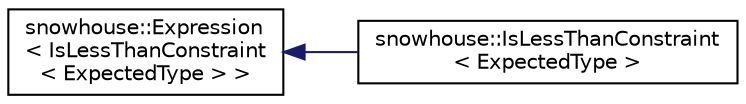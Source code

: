 digraph "Graphical Class Hierarchy"
{
 // INTERACTIVE_SVG=YES
  edge [fontname="Helvetica",fontsize="10",labelfontname="Helvetica",labelfontsize="10"];
  node [fontname="Helvetica",fontsize="10",shape=record];
  rankdir="LR";
  Node0 [label="snowhouse::Expression\l\< IsLessThanConstraint\l\< ExpectedType \> \>",height=0.2,width=0.4,color="black", fillcolor="white", style="filled",URL="$structsnowhouse_1_1Expression.html"];
  Node0 -> Node1 [dir="back",color="midnightblue",fontsize="10",style="solid",fontname="Helvetica"];
  Node1 [label="snowhouse::IsLessThanConstraint\l\< ExpectedType \>",height=0.2,width=0.4,color="black", fillcolor="white", style="filled",URL="$structsnowhouse_1_1IsLessThanConstraint.html"];
}

